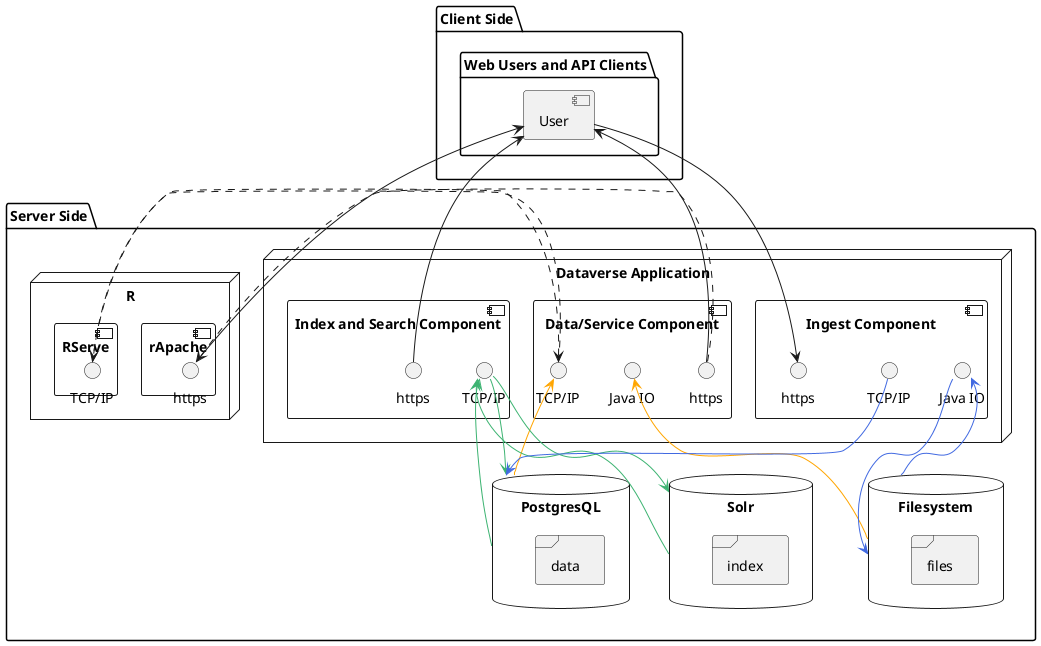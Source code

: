 @startuml

' A much-simplified diagram showing how the data "flows" (is transmitted) between the 
' users/clients and various components of the Dataverse.
' to render, do something like 
' $ java -jar ~/lib/plantuml.jar -graphvizdot /usr/local/bin/dot -tpng dataflow.uml

package "Client Side" {
	package "Web Users and API Clients" {
		component "User" as webuser
	}
}

package "Server Side" {

	node "Dataverse Application" {
     	     component "Data/Service Component" {
     	       interface "TCP/IP" as DataServiceTCPIP
	       interface "Java IO" as DataServiceNIO 
	       interface "https" as DataServiceHTTPS
     	     } 
     	     component "Index and Search Component" { 
     	       interface "TCP/IP" as IndexComponent
	       interface "https" as IndexComponentHTTPS
     	     } 
     	     component "Ingest Component" { 
     	       interface "TCP/IP" as IngestComponentTCPIP
	       interface "Java IO" as IngestComponentNIO
	       interface "https" as IngestComponentHTTPS
     	     }    
	}

	node R {
     	     component "rApache" {
     	     	       interface "https" as rApacheInterface
      	     }

	     component "RServe" {
     	     	       interface "TCP/IP" as RServeInterface
             }    
	}

	database PostgresQL {
	 frame "data"
	}

	database Filesystem {
	 frame "files"
	}

	database Solr {
	 frame "index"
	}
}

rApacheInterface -up-> webuser

DataServiceHTTPS -up-> webuser
DataServiceHTTPS .right.> rApacheInterface


webuser -down-> IngestComponentHTTPS

PostgresQL -[#orange]-> DataServiceTCPIP
Filesystem -[#orange]-> DataServiceNIO

Solr -[#3CB371]-> IndexComponent
IndexComponent -[#3CB371]-> Solr

IndexComponent -[#3CB371]-> PostgresQL
PostgresQL -[#3CB371]-> IndexComponent

IndexComponentHTTPS -up-> webuser

DataServiceTCPIP .right.> RServeInterface
RServeInterface .left.> DataServiceTCPIP

IngestComponentNIO -[#4169E1]down-> Filesystem
Filesystem -[#4169E1]up-> IngestComponentNIO

IngestComponentTCPIP -[#4169E1]-> PostgresQL


@enduml